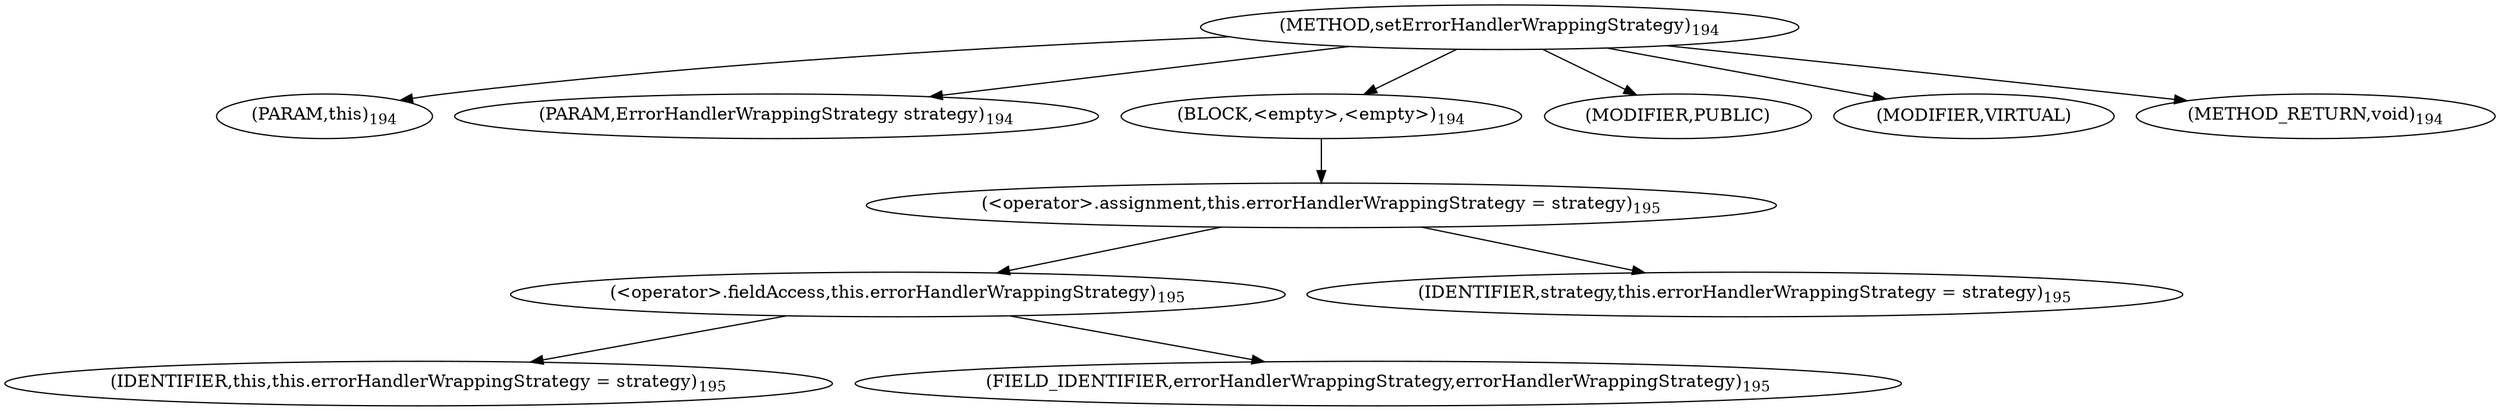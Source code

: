 digraph "setErrorHandlerWrappingStrategy" {  
"526" [label = <(METHOD,setErrorHandlerWrappingStrategy)<SUB>194</SUB>> ]
"527" [label = <(PARAM,this)<SUB>194</SUB>> ]
"528" [label = <(PARAM,ErrorHandlerWrappingStrategy strategy)<SUB>194</SUB>> ]
"529" [label = <(BLOCK,&lt;empty&gt;,&lt;empty&gt;)<SUB>194</SUB>> ]
"530" [label = <(&lt;operator&gt;.assignment,this.errorHandlerWrappingStrategy = strategy)<SUB>195</SUB>> ]
"531" [label = <(&lt;operator&gt;.fieldAccess,this.errorHandlerWrappingStrategy)<SUB>195</SUB>> ]
"532" [label = <(IDENTIFIER,this,this.errorHandlerWrappingStrategy = strategy)<SUB>195</SUB>> ]
"533" [label = <(FIELD_IDENTIFIER,errorHandlerWrappingStrategy,errorHandlerWrappingStrategy)<SUB>195</SUB>> ]
"534" [label = <(IDENTIFIER,strategy,this.errorHandlerWrappingStrategy = strategy)<SUB>195</SUB>> ]
"535" [label = <(MODIFIER,PUBLIC)> ]
"536" [label = <(MODIFIER,VIRTUAL)> ]
"537" [label = <(METHOD_RETURN,void)<SUB>194</SUB>> ]
  "526" -> "527" 
  "526" -> "528" 
  "526" -> "529" 
  "526" -> "535" 
  "526" -> "536" 
  "526" -> "537" 
  "529" -> "530" 
  "530" -> "531" 
  "530" -> "534" 
  "531" -> "532" 
  "531" -> "533" 
}
